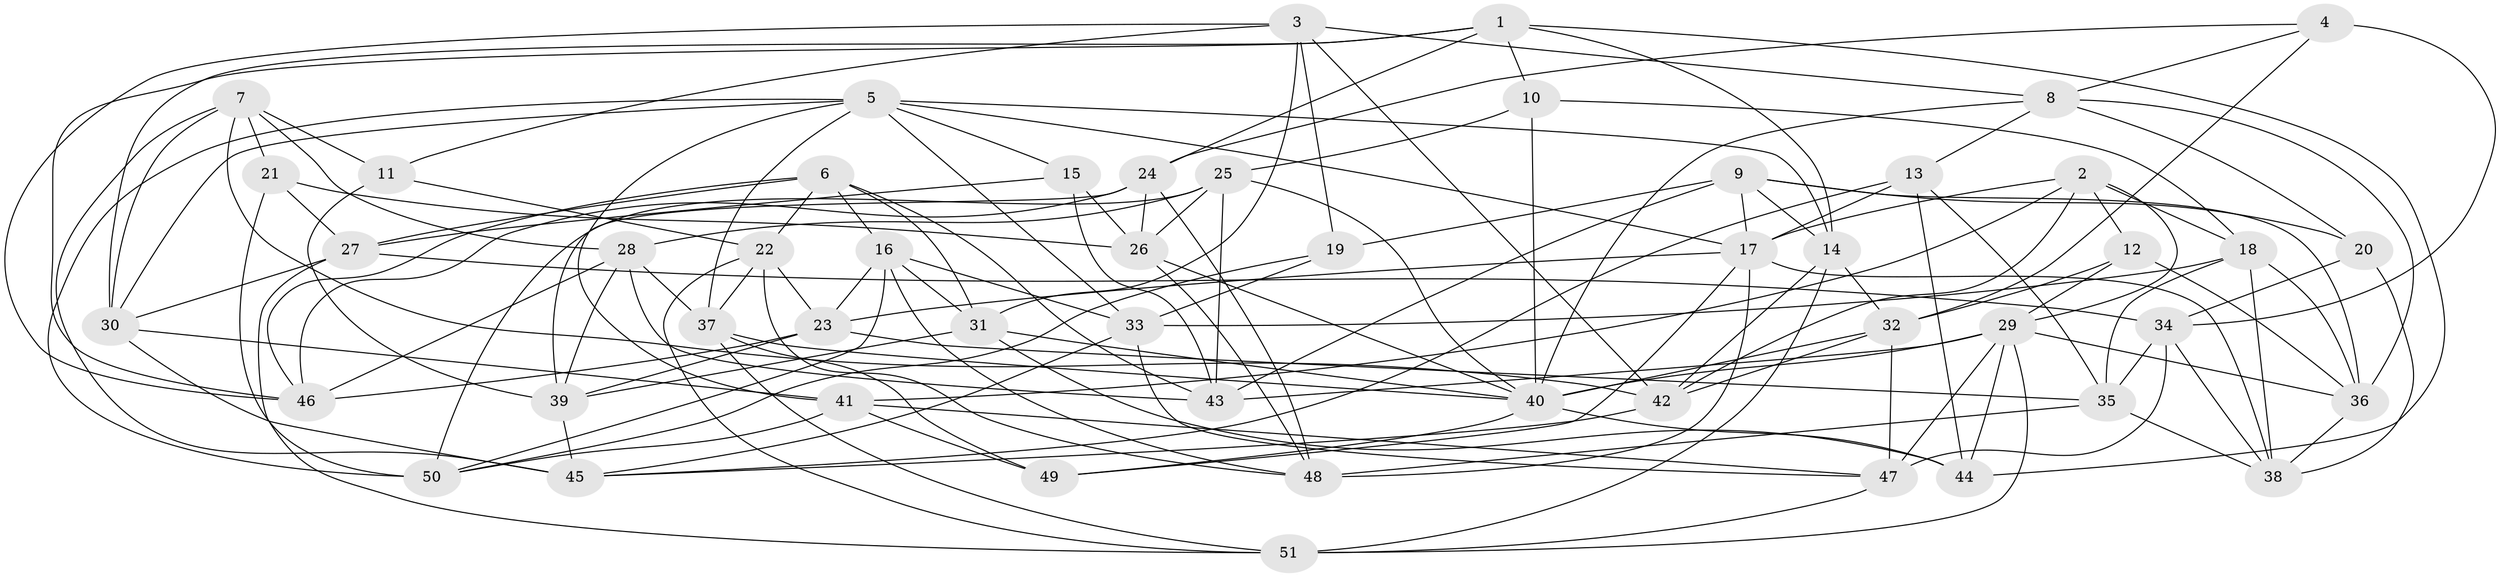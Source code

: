 // original degree distribution, {4: 1.0}
// Generated by graph-tools (version 1.1) at 2025/50/03/09/25 03:50:52]
// undirected, 51 vertices, 148 edges
graph export_dot {
graph [start="1"]
  node [color=gray90,style=filled];
  1;
  2;
  3;
  4;
  5;
  6;
  7;
  8;
  9;
  10;
  11;
  12;
  13;
  14;
  15;
  16;
  17;
  18;
  19;
  20;
  21;
  22;
  23;
  24;
  25;
  26;
  27;
  28;
  29;
  30;
  31;
  32;
  33;
  34;
  35;
  36;
  37;
  38;
  39;
  40;
  41;
  42;
  43;
  44;
  45;
  46;
  47;
  48;
  49;
  50;
  51;
  1 -- 10 [weight=1.0];
  1 -- 14 [weight=1.0];
  1 -- 24 [weight=1.0];
  1 -- 30 [weight=1.0];
  1 -- 44 [weight=1.0];
  1 -- 46 [weight=1.0];
  2 -- 12 [weight=1.0];
  2 -- 17 [weight=1.0];
  2 -- 18 [weight=1.0];
  2 -- 29 [weight=1.0];
  2 -- 41 [weight=1.0];
  2 -- 42 [weight=1.0];
  3 -- 8 [weight=1.0];
  3 -- 11 [weight=1.0];
  3 -- 19 [weight=1.0];
  3 -- 31 [weight=1.0];
  3 -- 42 [weight=1.0];
  3 -- 46 [weight=1.0];
  4 -- 8 [weight=1.0];
  4 -- 24 [weight=1.0];
  4 -- 32 [weight=1.0];
  4 -- 34 [weight=1.0];
  5 -- 14 [weight=1.0];
  5 -- 15 [weight=1.0];
  5 -- 17 [weight=1.0];
  5 -- 30 [weight=1.0];
  5 -- 33 [weight=1.0];
  5 -- 37 [weight=1.0];
  5 -- 41 [weight=1.0];
  5 -- 50 [weight=1.0];
  6 -- 16 [weight=1.0];
  6 -- 22 [weight=1.0];
  6 -- 27 [weight=1.0];
  6 -- 31 [weight=1.0];
  6 -- 43 [weight=1.0];
  6 -- 46 [weight=1.0];
  7 -- 11 [weight=1.0];
  7 -- 21 [weight=1.0];
  7 -- 28 [weight=1.0];
  7 -- 30 [weight=1.0];
  7 -- 42 [weight=1.0];
  7 -- 45 [weight=1.0];
  8 -- 13 [weight=1.0];
  8 -- 20 [weight=1.0];
  8 -- 36 [weight=1.0];
  8 -- 40 [weight=1.0];
  9 -- 14 [weight=1.0];
  9 -- 17 [weight=1.0];
  9 -- 19 [weight=1.0];
  9 -- 20 [weight=1.0];
  9 -- 36 [weight=1.0];
  9 -- 43 [weight=1.0];
  10 -- 18 [weight=1.0];
  10 -- 25 [weight=1.0];
  10 -- 40 [weight=1.0];
  11 -- 22 [weight=1.0];
  11 -- 39 [weight=1.0];
  12 -- 29 [weight=1.0];
  12 -- 32 [weight=1.0];
  12 -- 36 [weight=1.0];
  13 -- 17 [weight=1.0];
  13 -- 35 [weight=1.0];
  13 -- 44 [weight=2.0];
  13 -- 45 [weight=1.0];
  14 -- 32 [weight=1.0];
  14 -- 42 [weight=1.0];
  14 -- 51 [weight=1.0];
  15 -- 26 [weight=1.0];
  15 -- 27 [weight=1.0];
  15 -- 43 [weight=1.0];
  16 -- 23 [weight=1.0];
  16 -- 31 [weight=1.0];
  16 -- 33 [weight=1.0];
  16 -- 48 [weight=1.0];
  16 -- 50 [weight=1.0];
  17 -- 23 [weight=1.0];
  17 -- 38 [weight=1.0];
  17 -- 48 [weight=1.0];
  17 -- 49 [weight=1.0];
  18 -- 33 [weight=1.0];
  18 -- 35 [weight=1.0];
  18 -- 36 [weight=1.0];
  18 -- 38 [weight=1.0];
  19 -- 33 [weight=1.0];
  19 -- 50 [weight=1.0];
  20 -- 34 [weight=1.0];
  20 -- 38 [weight=1.0];
  21 -- 26 [weight=1.0];
  21 -- 27 [weight=1.0];
  21 -- 50 [weight=1.0];
  22 -- 23 [weight=1.0];
  22 -- 37 [weight=1.0];
  22 -- 48 [weight=1.0];
  22 -- 51 [weight=1.0];
  23 -- 35 [weight=1.0];
  23 -- 39 [weight=1.0];
  23 -- 46 [weight=1.0];
  24 -- 26 [weight=1.0];
  24 -- 39 [weight=1.0];
  24 -- 46 [weight=1.0];
  24 -- 48 [weight=1.0];
  25 -- 26 [weight=1.0];
  25 -- 28 [weight=1.0];
  25 -- 40 [weight=1.0];
  25 -- 43 [weight=1.0];
  25 -- 50 [weight=1.0];
  26 -- 40 [weight=1.0];
  26 -- 48 [weight=1.0];
  27 -- 30 [weight=1.0];
  27 -- 34 [weight=1.0];
  27 -- 51 [weight=1.0];
  28 -- 37 [weight=1.0];
  28 -- 39 [weight=1.0];
  28 -- 43 [weight=1.0];
  28 -- 46 [weight=1.0];
  29 -- 36 [weight=1.0];
  29 -- 40 [weight=1.0];
  29 -- 43 [weight=1.0];
  29 -- 44 [weight=1.0];
  29 -- 47 [weight=1.0];
  29 -- 51 [weight=1.0];
  30 -- 41 [weight=1.0];
  30 -- 45 [weight=1.0];
  31 -- 39 [weight=1.0];
  31 -- 40 [weight=1.0];
  31 -- 44 [weight=1.0];
  32 -- 40 [weight=1.0];
  32 -- 42 [weight=1.0];
  32 -- 47 [weight=1.0];
  33 -- 45 [weight=1.0];
  33 -- 47 [weight=1.0];
  34 -- 35 [weight=1.0];
  34 -- 38 [weight=1.0];
  34 -- 47 [weight=1.0];
  35 -- 38 [weight=1.0];
  35 -- 48 [weight=1.0];
  36 -- 38 [weight=1.0];
  37 -- 40 [weight=1.0];
  37 -- 49 [weight=1.0];
  37 -- 51 [weight=1.0];
  39 -- 45 [weight=1.0];
  40 -- 44 [weight=1.0];
  40 -- 49 [weight=1.0];
  41 -- 47 [weight=1.0];
  41 -- 49 [weight=1.0];
  41 -- 50 [weight=1.0];
  42 -- 45 [weight=1.0];
  47 -- 51 [weight=1.0];
}
